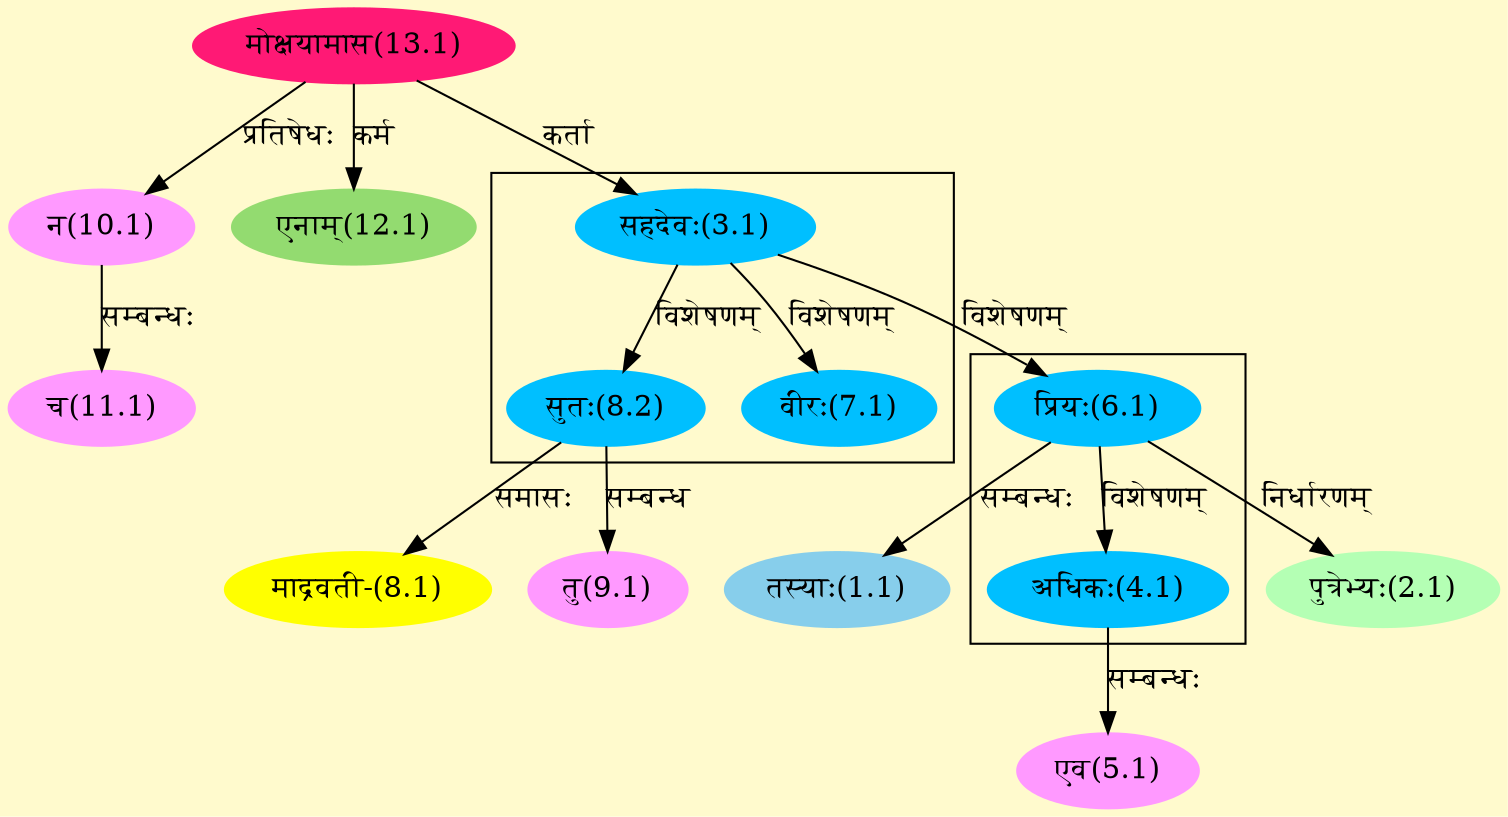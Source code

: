 digraph G{
rankdir=BT;
 compound=true;
 bgcolor="lemonchiffon1";

subgraph cluster_1{
Node4_1 [style=filled, color="#00BFFF" label = "अधिकः(4.1)"]
Node6_1 [style=filled, color="#00BFFF" label = "प्रियः(6.1)"]

}

subgraph cluster_2{
Node6_1 [style=filled, color="#00BFFF" label = "प्रियः(6.1)"]
Node3_1 [style=filled, color="#00BFFF" label = "सहदेवः(3.1)"]
Node7_1 [style=filled, color="#00BFFF" label = "वीरः(7.1)"]
Node8_2 [style=filled, color="#00BFFF" label = "सुतः(8.2)"]

}
Node1_1 [style=filled, color="#87CEEB" label = "तस्याः(1.1)"]
Node6_1 [style=filled, color="#00BFFF" label = "प्रियः(6.1)"]
Node2_1 [style=filled, color="#B4FFB4" label = "पुत्रेभ्यः(2.1)"]
Node3_1 [style=filled, color="#00BFFF" label = "सहदेवः(3.1)"]
Node13_1 [style=filled, color="#FF1975" label = "मोक्षयामास(13.1)"]
Node5_1 [style=filled, color="#FF99FF" label = "एव(5.1)"]
Node4_1 [style=filled, color="#00BFFF" label = "अधिकः(4.1)"]
Node8_1 [style=filled, color="#FFFF00" label = "माद्रवती-(8.1)"]
Node8_2 [style=filled, color="#00BFFF" label = "सुतः(8.2)"]
Node9_1 [style=filled, color="#FF99FF" label = "तु(9.1)"]
Node10_1 [style=filled, color="#FF99FF" label = "न(10.1)"]
Node11_1 [style=filled, color="#FF99FF" label = "च(11.1)"]
Node12_1 [style=filled, color="#93DB70" label = "एनाम्(12.1)"]
/* Start of Relations section */

Node1_1 -> Node6_1 [  label="सम्बन्धः"  dir="back" ]
Node2_1 -> Node6_1 [  label="निर्धारणम्"  dir="back" ]
Node3_1 -> Node13_1 [  label="कर्ता"  dir="back" ]
Node4_1 -> Node6_1 [  label="विशेषणम्"  dir="back" ]
Node5_1 -> Node4_1 [  label="सम्बन्धः"  dir="back" ]
Node6_1 -> Node3_1 [  label="विशेषणम्"  dir="back" ]
Node7_1 -> Node3_1 [  label="विशेषणम्"  dir="back" ]
Node8_1 -> Node8_2 [  label="समासः"  dir="back" ]
Node8_2 -> Node3_1 [  label="विशेषणम्"  dir="back" ]
Node9_1 -> Node8_2 [  label="सम्बन्ध"  dir="back" ]
Node10_1 -> Node13_1 [  label="प्रतिषेधः"  dir="back" ]
Node11_1 -> Node10_1 [  label="सम्बन्धः"  dir="back" ]
Node12_1 -> Node13_1 [  label="कर्म"  dir="back" ]
}
